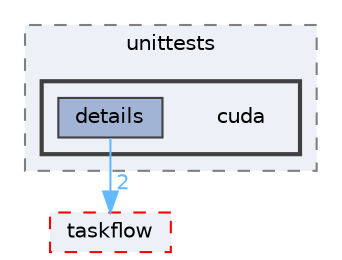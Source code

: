 digraph "external/taskflow/unittests/cuda"
{
 // LATEX_PDF_SIZE
  bgcolor="transparent";
  edge [fontname=Helvetica,fontsize=10,labelfontname=Helvetica,labelfontsize=10];
  node [fontname=Helvetica,fontsize=10,shape=box,height=0.2,width=0.4];
  compound=true
  subgraph clusterdir_1fcfd8aef1dfb3242214a637b555cf6c {
    graph [ bgcolor="#edf0f7", pencolor="grey50", label="unittests", fontname=Helvetica,fontsize=10 style="filled,dashed", URL="dir_1fcfd8aef1dfb3242214a637b555cf6c.html",tooltip=""]
  subgraph clusterdir_9ca2df625e1abf8d9fce19091824dc5e {
    graph [ bgcolor="#edf0f7", pencolor="grey25", label="", fontname=Helvetica,fontsize=10 style="filled,bold", URL="dir_9ca2df625e1abf8d9fce19091824dc5e.html",tooltip=""]
    dir_9ca2df625e1abf8d9fce19091824dc5e [shape=plaintext, label="cuda"];
  dir_96bd9c3696df1a853a4d85e5e285e96b [label="details", fillcolor="#a2b4d6", color="grey25", style="filled", URL="dir_96bd9c3696df1a853a4d85e5e285e96b.html",tooltip=""];
  }
  }
  dir_335c31d98076110d53a13c1a0e3daa75 [label="taskflow", fillcolor="#edf0f7", color="red", style="filled,dashed", URL="dir_335c31d98076110d53a13c1a0e3daa75.html",tooltip=""];
  dir_96bd9c3696df1a853a4d85e5e285e96b->dir_335c31d98076110d53a13c1a0e3daa75 [headlabel="2", labeldistance=1.5 headhref="dir_000201_000820.html" href="dir_000201_000820.html" color="steelblue1" fontcolor="steelblue1"];
}
